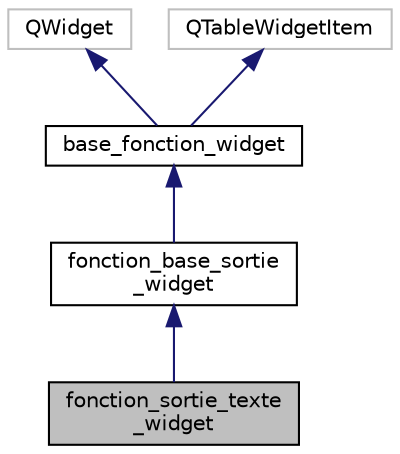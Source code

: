 digraph "fonction_sortie_texte_widget"
{
  edge [fontname="Helvetica",fontsize="10",labelfontname="Helvetica",labelfontsize="10"];
  node [fontname="Helvetica",fontsize="10",shape=record];
  Node0 [label="fonction_sortie_texte\l_widget",height=0.2,width=0.4,color="black", fillcolor="grey75", style="filled", fontcolor="black"];
  Node1 -> Node0 [dir="back",color="midnightblue",fontsize="10",style="solid",fontname="Helvetica"];
  Node1 [label="fonction_base_sortie\l_widget",height=0.2,width=0.4,color="black", fillcolor="white", style="filled",URL="$classfonction__base__sortie__widget.html",tooltip="Classe décrivant un widget de base affichant une fonction de type sortie. "];
  Node2 -> Node1 [dir="back",color="midnightblue",fontsize="10",style="solid",fontname="Helvetica"];
  Node2 [label="base_fonction_widget",height=0.2,width=0.4,color="black", fillcolor="white", style="filled",URL="$classbase__fonction__widget.html",tooltip="Classe décrivant un widget de base affichant une fonction. "];
  Node3 -> Node2 [dir="back",color="midnightblue",fontsize="10",style="solid",fontname="Helvetica"];
  Node3 [label="QWidget",height=0.2,width=0.4,color="grey75", fillcolor="white", style="filled"];
  Node4 -> Node2 [dir="back",color="midnightblue",fontsize="10",style="solid",fontname="Helvetica"];
  Node4 [label="QTableWidgetItem",height=0.2,width=0.4,color="grey75", fillcolor="white", style="filled"];
}
